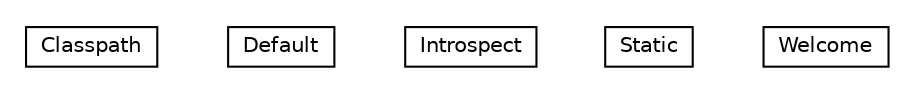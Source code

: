 #!/usr/local/bin/dot
#
# Class diagram 
# Generated by UMLGraph version R5_6-24-gf6e263 (http://www.umlgraph.org/)
#

digraph G {
	edge [fontname="Helvetica",fontsize=10,labelfontname="Helvetica",labelfontsize=10];
	node [fontname="Helvetica",fontsize=10,shape=plaintext];
	nodesep=0.25;
	ranksep=0.5;
	// io.werval.controllers.Classpath
	c2391 [label=<<table title="io.werval.controllers.Classpath" border="0" cellborder="1" cellspacing="0" cellpadding="2" port="p" href="./Classpath.html">
		<tr><td><table border="0" cellspacing="0" cellpadding="1">
<tr><td align="center" balign="center"> Classpath </td></tr>
		</table></td></tr>
		</table>>, URL="./Classpath.html", fontname="Helvetica", fontcolor="black", fontsize=10.0];
	// io.werval.controllers.Default
	c2392 [label=<<table title="io.werval.controllers.Default" border="0" cellborder="1" cellspacing="0" cellpadding="2" port="p" href="./Default.html">
		<tr><td><table border="0" cellspacing="0" cellpadding="1">
<tr><td align="center" balign="center"> Default </td></tr>
		</table></td></tr>
		</table>>, URL="./Default.html", fontname="Helvetica", fontcolor="black", fontsize=10.0];
	// io.werval.controllers.Introspect
	c2393 [label=<<table title="io.werval.controllers.Introspect" border="0" cellborder="1" cellspacing="0" cellpadding="2" port="p" href="./Introspect.html">
		<tr><td><table border="0" cellspacing="0" cellpadding="1">
<tr><td align="center" balign="center"> Introspect </td></tr>
		</table></td></tr>
		</table>>, URL="./Introspect.html", fontname="Helvetica", fontcolor="black", fontsize=10.0];
	// io.werval.controllers.Static
	c2394 [label=<<table title="io.werval.controllers.Static" border="0" cellborder="1" cellspacing="0" cellpadding="2" port="p" href="./Static.html">
		<tr><td><table border="0" cellspacing="0" cellpadding="1">
<tr><td align="center" balign="center"> Static </td></tr>
		</table></td></tr>
		</table>>, URL="./Static.html", fontname="Helvetica", fontcolor="black", fontsize=10.0];
	// io.werval.controllers.Welcome
	c2395 [label=<<table title="io.werval.controllers.Welcome" border="0" cellborder="1" cellspacing="0" cellpadding="2" port="p" href="./Welcome.html">
		<tr><td><table border="0" cellspacing="0" cellpadding="1">
<tr><td align="center" balign="center"> Welcome </td></tr>
		</table></td></tr>
		</table>>, URL="./Welcome.html", fontname="Helvetica", fontcolor="black", fontsize=10.0];
}

